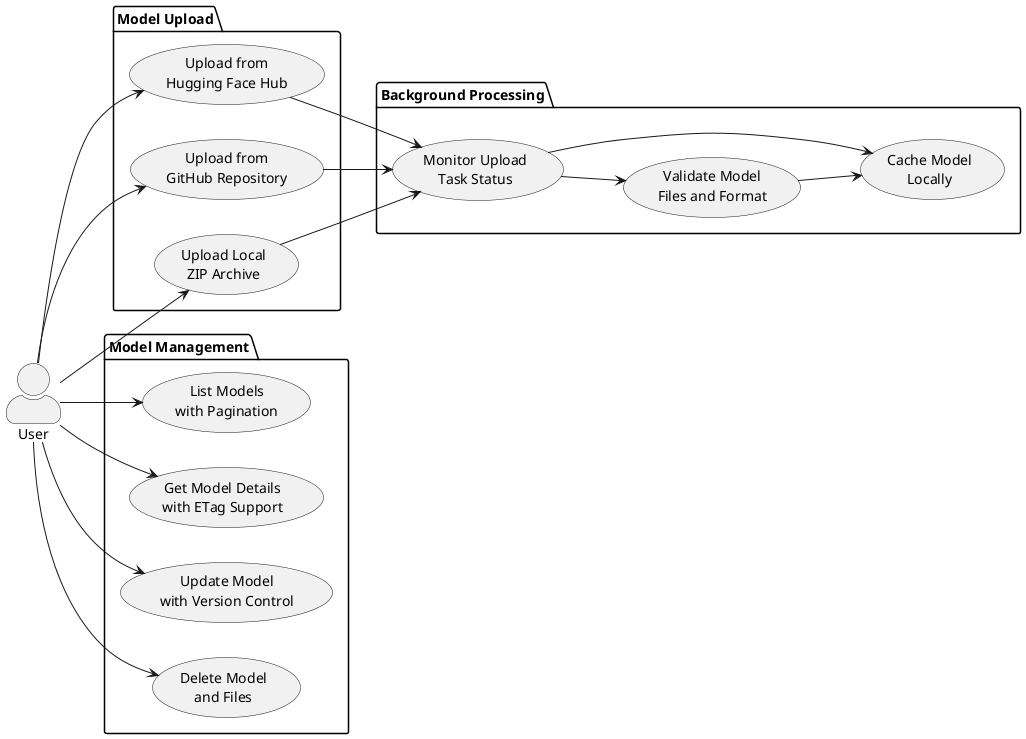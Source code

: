 @startuml use-cases-models
left to right direction
skinparam actorStyle awesome
actor User

package "Model Upload" {
    usecase UploadHuggingFace as "Upload from\nHugging Face Hub"
    usecase UploadGitHub as "Upload from\nGitHub Repository"
    usecase UploadLocal as "Upload Local\nZIP Archive"
}

package "Model Management" {
    usecase ListModels as "List Models\nwith Pagination"
    usecase GetModelDetails as "Get Model Details\nwith ETag Support"
    usecase UpdateModel as "Update Model\nwith Version Control"
    usecase DeleteModel as "Delete Model\nand Files"
}

package "Background Processing" {
    usecase MonitorUpload as "Monitor Upload\nTask Status"
    usecase ValidateFiles as "Validate Model\nFiles and Format"
    usecase CacheModel as "Cache Model\nLocally"
}

User --> UploadHuggingFace
User --> UploadGitHub
User --> UploadLocal
User --> ListModels
User --> GetModelDetails
User --> UpdateModel
User --> DeleteModel

UploadHuggingFace --> MonitorUpload
UploadGitHub --> MonitorUpload
UploadLocal --> MonitorUpload

MonitorUpload --> ValidateFiles
MonitorUpload --> CacheModel
ValidateFiles --> CacheModel

@enduml